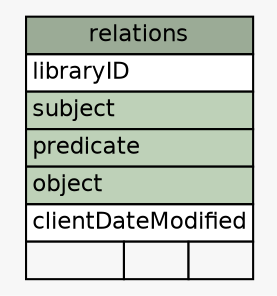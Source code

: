 // dot 2.34.0 on Linux 3.11.6-1-ARCH
// SchemaSpy rev 590
digraph "relations" {
  graph [
    rankdir="RL"
    bgcolor="#f7f7f7"
    nodesep="0.18"
    ranksep="0.46"
    fontname="Helvetica"
    fontsize="11"
  ];
  node [
    fontname="Helvetica"
    fontsize="11"
    shape="plaintext"
  ];
  edge [
    arrowsize="0.8"
  ];
  "relations" [
    label=<
    <TABLE BORDER="0" CELLBORDER="1" CELLSPACING="0" BGCOLOR="#ffffff">
      <TR><TD COLSPAN="3" BGCOLOR="#9bab96" ALIGN="CENTER">relations</TD></TR>
      <TR><TD PORT="libraryID" COLSPAN="3" ALIGN="LEFT">libraryID</TD></TR>
      <TR><TD PORT="subject" COLSPAN="3" BGCOLOR="#bed1b8" ALIGN="LEFT">subject</TD></TR>
      <TR><TD PORT="predicate" COLSPAN="3" BGCOLOR="#bed1b8" ALIGN="LEFT">predicate</TD></TR>
      <TR><TD PORT="object" COLSPAN="3" BGCOLOR="#bed1b8" ALIGN="LEFT">object</TD></TR>
      <TR><TD PORT="clientDateModified" COLSPAN="3" ALIGN="LEFT">clientDateModified</TD></TR>
      <TR><TD ALIGN="LEFT" BGCOLOR="#f7f7f7">  </TD><TD ALIGN="RIGHT" BGCOLOR="#f7f7f7">  </TD><TD ALIGN="RIGHT" BGCOLOR="#f7f7f7">  </TD></TR>
    </TABLE>>
    URL="tables/relations.html"
    tooltip="relations"
  ];
}

